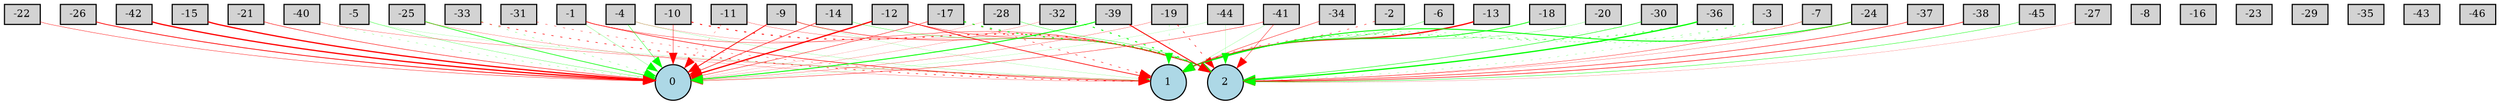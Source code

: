 digraph {
	node [fontsize=9 height=0.2 shape=circle width=0.2]
	-1 [fillcolor=lightgray shape=box style=filled]
	-2 [fillcolor=lightgray shape=box style=filled]
	-3 [fillcolor=lightgray shape=box style=filled]
	-4 [fillcolor=lightgray shape=box style=filled]
	-5 [fillcolor=lightgray shape=box style=filled]
	-6 [fillcolor=lightgray shape=box style=filled]
	-7 [fillcolor=lightgray shape=box style=filled]
	-8 [fillcolor=lightgray shape=box style=filled]
	-9 [fillcolor=lightgray shape=box style=filled]
	-10 [fillcolor=lightgray shape=box style=filled]
	-11 [fillcolor=lightgray shape=box style=filled]
	-12 [fillcolor=lightgray shape=box style=filled]
	-13 [fillcolor=lightgray shape=box style=filled]
	-14 [fillcolor=lightgray shape=box style=filled]
	-15 [fillcolor=lightgray shape=box style=filled]
	-16 [fillcolor=lightgray shape=box style=filled]
	-17 [fillcolor=lightgray shape=box style=filled]
	-18 [fillcolor=lightgray shape=box style=filled]
	-19 [fillcolor=lightgray shape=box style=filled]
	-20 [fillcolor=lightgray shape=box style=filled]
	-21 [fillcolor=lightgray shape=box style=filled]
	-22 [fillcolor=lightgray shape=box style=filled]
	-23 [fillcolor=lightgray shape=box style=filled]
	-24 [fillcolor=lightgray shape=box style=filled]
	-25 [fillcolor=lightgray shape=box style=filled]
	-26 [fillcolor=lightgray shape=box style=filled]
	-27 [fillcolor=lightgray shape=box style=filled]
	-28 [fillcolor=lightgray shape=box style=filled]
	-29 [fillcolor=lightgray shape=box style=filled]
	-30 [fillcolor=lightgray shape=box style=filled]
	-31 [fillcolor=lightgray shape=box style=filled]
	-32 [fillcolor=lightgray shape=box style=filled]
	-33 [fillcolor=lightgray shape=box style=filled]
	-34 [fillcolor=lightgray shape=box style=filled]
	-35 [fillcolor=lightgray shape=box style=filled]
	-36 [fillcolor=lightgray shape=box style=filled]
	-37 [fillcolor=lightgray shape=box style=filled]
	-38 [fillcolor=lightgray shape=box style=filled]
	-39 [fillcolor=lightgray shape=box style=filled]
	-40 [fillcolor=lightgray shape=box style=filled]
	-41 [fillcolor=lightgray shape=box style=filled]
	-42 [fillcolor=lightgray shape=box style=filled]
	-43 [fillcolor=lightgray shape=box style=filled]
	-44 [fillcolor=lightgray shape=box style=filled]
	-45 [fillcolor=lightgray shape=box style=filled]
	-46 [fillcolor=lightgray shape=box style=filled]
	0 [fillcolor=lightblue style=filled]
	1 [fillcolor=lightblue style=filled]
	2 [fillcolor=lightblue style=filled]
	-31 -> 1 [color=red penwidth=0.2886974926670178 style=dotted]
	-6 -> 1 [color=green penwidth=0.26724532962489134 style=solid]
	-4 -> 1 [color=green penwidth=0.13612032224279308 style=solid]
	-5 -> 1 [color=green penwidth=0.10754288259661147 style=solid]
	-1 -> 1 [color=red penwidth=0.5056632745453894 style=solid]
	-18 -> 1 [color=green penwidth=0.6901075557722387 style=solid]
	-33 -> 1 [color=red penwidth=0.5139756546969833 style=dotted]
	-13 -> 1 [color=red penwidth=1.1 style=solid]
	-38 -> 2 [color=red penwidth=0.5044983381483863 style=solid]
	-41 -> 1 [color=green penwidth=0.1341193195792344 style=solid]
	-14 -> 0 [color=red penwidth=0.4755153795576864 style=solid]
	-21 -> 0 [color=red penwidth=0.4250257575353592 style=solid]
	-3 -> 1 [color=green penwidth=0.22249271739865917 style=dotted]
	-9 -> 0 [color=red penwidth=0.6931733703362039 style=solid]
	-26 -> 0 [color=red penwidth=0.6729449046632024 style=solid]
	-19 -> 2 [color=red penwidth=0.4920317293933749 style=dotted]
	-28 -> 2 [color=green penwidth=0.2763363757441032 style=solid]
	-10 -> 0 [color=red penwidth=0.36486859283016315 style=solid]
	-20 -> 1 [color=green penwidth=0.18267488689009292 style=solid]
	-25 -> 1 [color=red penwidth=0.1872229491471994 style=solid]
	-28 -> 0 [color=red penwidth=0.10673837114899705 style=solid]
	-15 -> 0 [color=red penwidth=1.1 style=solid]
	-11 -> 0 [color=red penwidth=0.2234138018708717 style=dotted]
	-14 -> 2 [color=green penwidth=0.24210483638867128 style=solid]
	-25 -> 0 [color=green penwidth=0.5724201684302128 style=solid]
	-44 -> 2 [color=green penwidth=0.10027504799580728 style=solid]
	-19 -> 1 [color=green penwidth=0.17535353031726109 style=dotted]
	-33 -> 0 [color=green penwidth=0.2144740485247506 style=dotted]
	-2 -> 1 [color=red penwidth=0.3892189358163436 style=dotted]
	-19 -> 0 [color=red penwidth=0.21078178121557495 style=solid]
	-45 -> 2 [color=green penwidth=0.3425248488340391 style=solid]
	-39 -> 2 [color=red penwidth=0.793398230582823 style=solid]
	-10 -> 2 [color=red penwidth=0.7751677734594177 style=dotted]
	-41 -> 2 [color=red penwidth=0.3353276949434577 style=solid]
	-36 -> 2 [color=green penwidth=1.1 style=solid]
	-34 -> 1 [color=red penwidth=0.36289695667808175 style=solid]
	-27 -> 2 [color=red penwidth=0.14004363540988363 style=solid]
	-32 -> 0 [color=red penwidth=0.16337887616843666 style=solid]
	-12 -> 2 [color=red penwidth=0.3132295740077793 style=solid]
	-37 -> 2 [color=red penwidth=0.440083077101426 style=solid]
	-1 -> 0 [color=green penwidth=0.16176009488271925 style=solid]
	-7 -> 2 [color=red penwidth=0.31041479433158126 style=solid]
	-17 -> 2 [color=green penwidth=0.8646835307120263 style=dotted]
	-7 -> 1 [color=green penwidth=0.21156407279091116 style=dotted]
	-36 -> 1 [color=green penwidth=0.485383661549332 style=dotted]
	-24 -> 1 [color=green penwidth=0.8126124657001276 style=solid]
	-30 -> 1 [color=green penwidth=0.10494182830739317 style=dotted]
	-17 -> 1 [color=red penwidth=0.4320551223705733 style=dotted]
	-17 -> 0 [color=red penwidth=0.38180148170787687 style=solid]
	-40 -> 0 [color=green penwidth=0.18092544971889285 style=dotted]
	-24 -> 2 [color=red penwidth=0.18517275957683127 style=solid]
	-30 -> 2 [color=green penwidth=0.44277237195260155 style=solid]
	-1 -> 2 [color=red penwidth=0.30636638418668405 style=solid]
	-32 -> 2 [color=green penwidth=0.8135878846714234 style=dotted]
	-40 -> 1 [color=red penwidth=0.22700571465840788 style=solid]
	-3 -> 2 [color=green penwidth=0.16425115737914586 style=dotted]
	-12 -> 1 [color=red penwidth=0.6121360303611877 style=solid]
	-39 -> 0 [color=green penwidth=0.7924676107098155 style=solid]
	-4 -> 2 [color=red penwidth=0.15472252667437758 style=solid]
	-42 -> 0 [color=red penwidth=1.1 style=solid]
	-9 -> 2 [color=red penwidth=0.4199267049416674 style=solid]
	-44 -> 0 [color=green penwidth=0.10101533782212571 style=solid]
	-22 -> 0 [color=red penwidth=0.31869074988123247 style=solid]
	-5 -> 0 [color=green penwidth=0.21933883363660012 style=solid]
	-11 -> 2 [color=red penwidth=0.22168257412964412 style=solid]
	-4 -> 0 [color=green penwidth=0.3248162600409821 style=solid]
	-12 -> 0 [color=red penwidth=1.1 style=solid]
	-9 -> 1 [color=green penwidth=0.11636081400976751 style=solid]
	-41 -> 0 [color=red penwidth=0.3281165848760462 style=solid]
}
